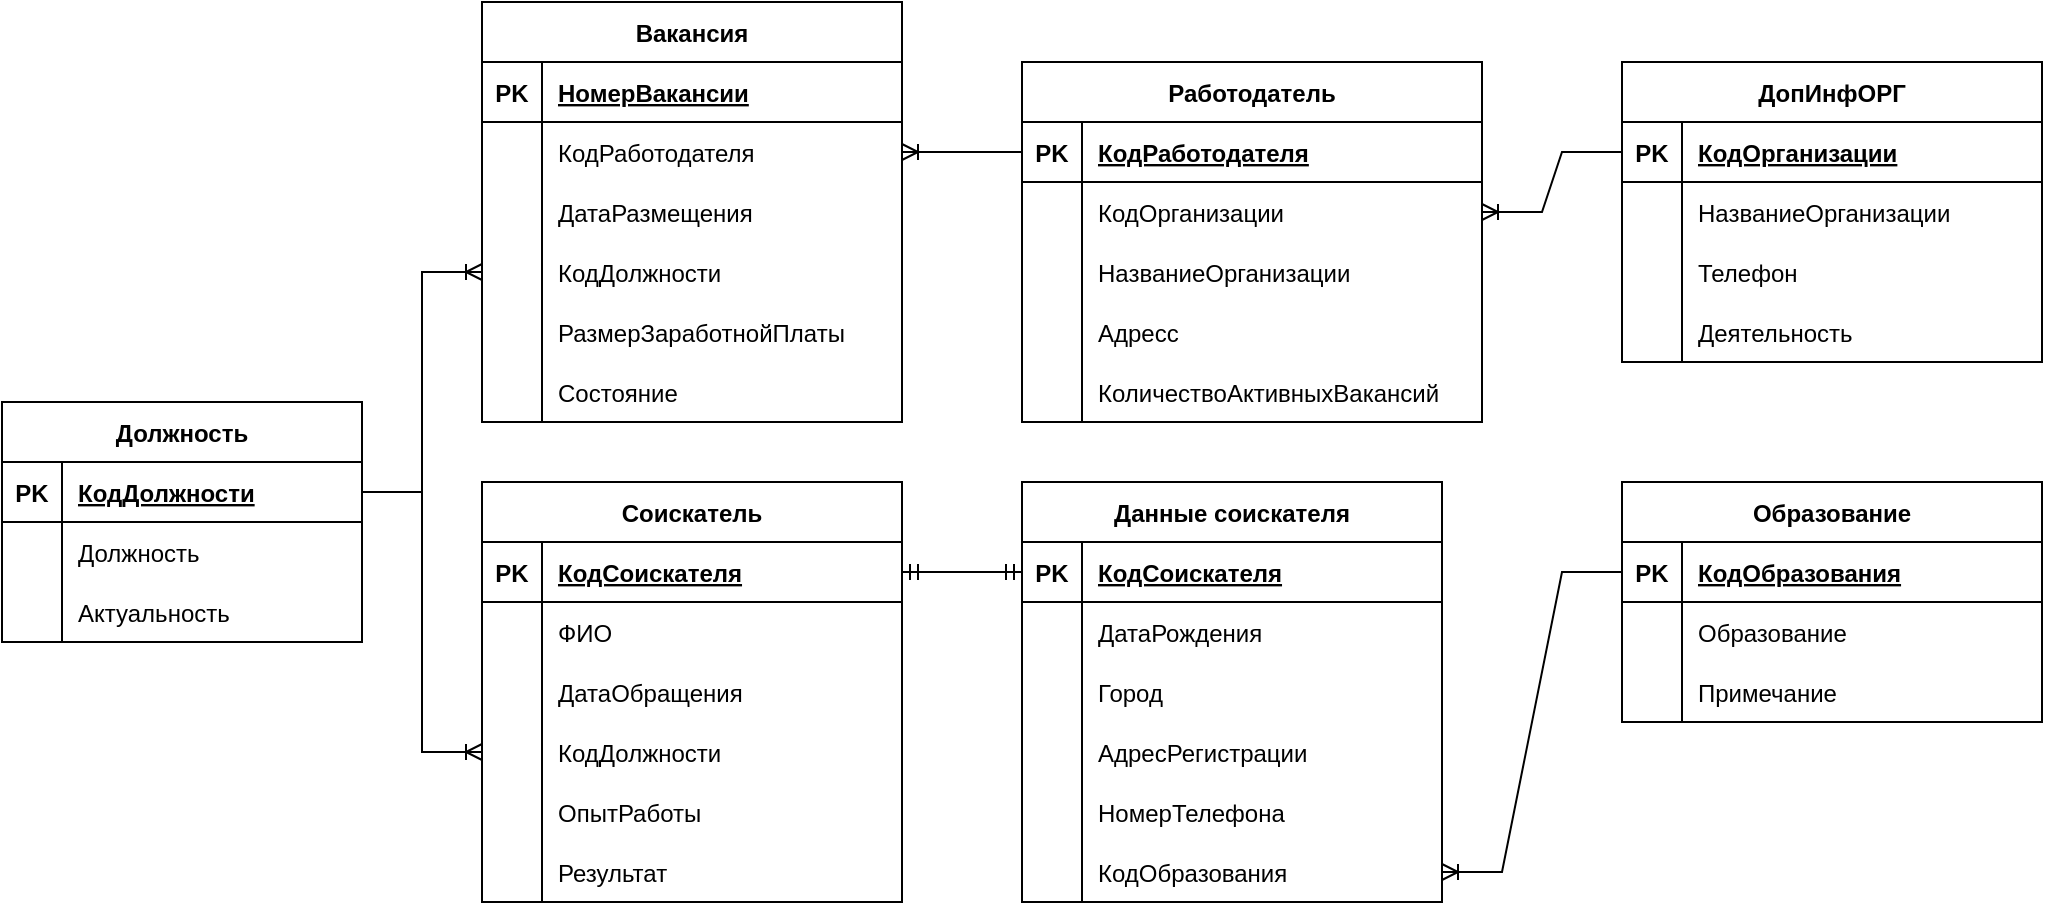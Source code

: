 <mxfile version="17.1.3" type="github">
  <diagram id="Gfu2w_Qhfp62gk0TQ1dA" name="Страница 1">
    <mxGraphModel dx="1202" dy="868" grid="1" gridSize="10" guides="1" tooltips="1" connect="1" arrows="1" fold="1" page="1" pageScale="1" pageWidth="827" pageHeight="1169" math="0" shadow="0">
      <root>
        <mxCell id="0" />
        <mxCell id="1" parent="0" />
        <mxCell id="l9yavZvbZ5vv7qYlpmAA-15" value="Должность" style="shape=table;startSize=30;container=1;collapsible=1;childLayout=tableLayout;fixedRows=1;rowLines=0;fontStyle=1;align=center;resizeLast=1;" vertex="1" parent="1">
          <mxGeometry x="40" y="250" width="180" height="120" as="geometry">
            <mxRectangle x="250" y="100" width="60" height="30" as="alternateBounds" />
          </mxGeometry>
        </mxCell>
        <mxCell id="l9yavZvbZ5vv7qYlpmAA-16" value="" style="shape=tableRow;horizontal=0;startSize=0;swimlaneHead=0;swimlaneBody=0;fillColor=none;collapsible=0;dropTarget=0;points=[[0,0.5],[1,0.5]];portConstraint=eastwest;top=0;left=0;right=0;bottom=1;" vertex="1" parent="l9yavZvbZ5vv7qYlpmAA-15">
          <mxGeometry y="30" width="180" height="30" as="geometry" />
        </mxCell>
        <mxCell id="l9yavZvbZ5vv7qYlpmAA-17" value="PK" style="shape=partialRectangle;connectable=0;fillColor=none;top=0;left=0;bottom=0;right=0;fontStyle=1;overflow=hidden;" vertex="1" parent="l9yavZvbZ5vv7qYlpmAA-16">
          <mxGeometry width="30" height="30" as="geometry">
            <mxRectangle width="30" height="30" as="alternateBounds" />
          </mxGeometry>
        </mxCell>
        <mxCell id="l9yavZvbZ5vv7qYlpmAA-18" value="КодДолжности" style="shape=partialRectangle;connectable=0;fillColor=none;top=0;left=0;bottom=0;right=0;align=left;spacingLeft=6;fontStyle=5;overflow=hidden;" vertex="1" parent="l9yavZvbZ5vv7qYlpmAA-16">
          <mxGeometry x="30" width="150" height="30" as="geometry">
            <mxRectangle width="150" height="30" as="alternateBounds" />
          </mxGeometry>
        </mxCell>
        <mxCell id="l9yavZvbZ5vv7qYlpmAA-19" value="" style="shape=tableRow;horizontal=0;startSize=0;swimlaneHead=0;swimlaneBody=0;fillColor=none;collapsible=0;dropTarget=0;points=[[0,0.5],[1,0.5]];portConstraint=eastwest;top=0;left=0;right=0;bottom=0;" vertex="1" parent="l9yavZvbZ5vv7qYlpmAA-15">
          <mxGeometry y="60" width="180" height="30" as="geometry" />
        </mxCell>
        <mxCell id="l9yavZvbZ5vv7qYlpmAA-20" value="" style="shape=partialRectangle;connectable=0;fillColor=none;top=0;left=0;bottom=0;right=0;editable=1;overflow=hidden;" vertex="1" parent="l9yavZvbZ5vv7qYlpmAA-19">
          <mxGeometry width="30" height="30" as="geometry">
            <mxRectangle width="30" height="30" as="alternateBounds" />
          </mxGeometry>
        </mxCell>
        <mxCell id="l9yavZvbZ5vv7qYlpmAA-21" value="Должность" style="shape=partialRectangle;connectable=0;fillColor=none;top=0;left=0;bottom=0;right=0;align=left;spacingLeft=6;overflow=hidden;" vertex="1" parent="l9yavZvbZ5vv7qYlpmAA-19">
          <mxGeometry x="30" width="150" height="30" as="geometry">
            <mxRectangle width="150" height="30" as="alternateBounds" />
          </mxGeometry>
        </mxCell>
        <mxCell id="l9yavZvbZ5vv7qYlpmAA-22" value="" style="shape=tableRow;horizontal=0;startSize=0;swimlaneHead=0;swimlaneBody=0;fillColor=none;collapsible=0;dropTarget=0;points=[[0,0.5],[1,0.5]];portConstraint=eastwest;top=0;left=0;right=0;bottom=0;" vertex="1" parent="l9yavZvbZ5vv7qYlpmAA-15">
          <mxGeometry y="90" width="180" height="30" as="geometry" />
        </mxCell>
        <mxCell id="l9yavZvbZ5vv7qYlpmAA-23" value="" style="shape=partialRectangle;connectable=0;fillColor=none;top=0;left=0;bottom=0;right=0;editable=1;overflow=hidden;" vertex="1" parent="l9yavZvbZ5vv7qYlpmAA-22">
          <mxGeometry width="30" height="30" as="geometry">
            <mxRectangle width="30" height="30" as="alternateBounds" />
          </mxGeometry>
        </mxCell>
        <mxCell id="l9yavZvbZ5vv7qYlpmAA-24" value="Актуальность" style="shape=partialRectangle;connectable=0;fillColor=none;top=0;left=0;bottom=0;right=0;align=left;spacingLeft=6;overflow=hidden;" vertex="1" parent="l9yavZvbZ5vv7qYlpmAA-22">
          <mxGeometry x="30" width="150" height="30" as="geometry">
            <mxRectangle width="150" height="30" as="alternateBounds" />
          </mxGeometry>
        </mxCell>
        <mxCell id="l9yavZvbZ5vv7qYlpmAA-28" value="Вакансия" style="shape=table;startSize=30;container=1;collapsible=1;childLayout=tableLayout;fixedRows=1;rowLines=0;fontStyle=1;align=center;resizeLast=1;" vertex="1" parent="1">
          <mxGeometry x="280" y="50" width="210" height="210" as="geometry">
            <mxRectangle x="250" y="100" width="60" height="30" as="alternateBounds" />
          </mxGeometry>
        </mxCell>
        <mxCell id="l9yavZvbZ5vv7qYlpmAA-29" value="" style="shape=tableRow;horizontal=0;startSize=0;swimlaneHead=0;swimlaneBody=0;fillColor=none;collapsible=0;dropTarget=0;points=[[0,0.5],[1,0.5]];portConstraint=eastwest;top=0;left=0;right=0;bottom=1;" vertex="1" parent="l9yavZvbZ5vv7qYlpmAA-28">
          <mxGeometry y="30" width="210" height="30" as="geometry" />
        </mxCell>
        <mxCell id="l9yavZvbZ5vv7qYlpmAA-30" value="PK" style="shape=partialRectangle;connectable=0;fillColor=none;top=0;left=0;bottom=0;right=0;fontStyle=1;overflow=hidden;" vertex="1" parent="l9yavZvbZ5vv7qYlpmAA-29">
          <mxGeometry width="30" height="30" as="geometry">
            <mxRectangle width="30" height="30" as="alternateBounds" />
          </mxGeometry>
        </mxCell>
        <mxCell id="l9yavZvbZ5vv7qYlpmAA-31" value="НомерВакансии" style="shape=partialRectangle;connectable=0;fillColor=none;top=0;left=0;bottom=0;right=0;align=left;spacingLeft=6;fontStyle=5;overflow=hidden;" vertex="1" parent="l9yavZvbZ5vv7qYlpmAA-29">
          <mxGeometry x="30" width="180" height="30" as="geometry">
            <mxRectangle width="180" height="30" as="alternateBounds" />
          </mxGeometry>
        </mxCell>
        <mxCell id="l9yavZvbZ5vv7qYlpmAA-32" value="" style="shape=tableRow;horizontal=0;startSize=0;swimlaneHead=0;swimlaneBody=0;fillColor=none;collapsible=0;dropTarget=0;points=[[0,0.5],[1,0.5]];portConstraint=eastwest;top=0;left=0;right=0;bottom=0;" vertex="1" parent="l9yavZvbZ5vv7qYlpmAA-28">
          <mxGeometry y="60" width="210" height="30" as="geometry" />
        </mxCell>
        <mxCell id="l9yavZvbZ5vv7qYlpmAA-33" value="" style="shape=partialRectangle;connectable=0;fillColor=none;top=0;left=0;bottom=0;right=0;editable=1;overflow=hidden;" vertex="1" parent="l9yavZvbZ5vv7qYlpmAA-32">
          <mxGeometry width="30" height="30" as="geometry">
            <mxRectangle width="30" height="30" as="alternateBounds" />
          </mxGeometry>
        </mxCell>
        <mxCell id="l9yavZvbZ5vv7qYlpmAA-34" value="КодРаботодателя" style="shape=partialRectangle;connectable=0;fillColor=none;top=0;left=0;bottom=0;right=0;align=left;spacingLeft=6;overflow=hidden;" vertex="1" parent="l9yavZvbZ5vv7qYlpmAA-32">
          <mxGeometry x="30" width="180" height="30" as="geometry">
            <mxRectangle width="180" height="30" as="alternateBounds" />
          </mxGeometry>
        </mxCell>
        <mxCell id="l9yavZvbZ5vv7qYlpmAA-35" value="" style="shape=tableRow;horizontal=0;startSize=0;swimlaneHead=0;swimlaneBody=0;fillColor=none;collapsible=0;dropTarget=0;points=[[0,0.5],[1,0.5]];portConstraint=eastwest;top=0;left=0;right=0;bottom=0;" vertex="1" parent="l9yavZvbZ5vv7qYlpmAA-28">
          <mxGeometry y="90" width="210" height="30" as="geometry" />
        </mxCell>
        <mxCell id="l9yavZvbZ5vv7qYlpmAA-36" value="" style="shape=partialRectangle;connectable=0;fillColor=none;top=0;left=0;bottom=0;right=0;editable=1;overflow=hidden;" vertex="1" parent="l9yavZvbZ5vv7qYlpmAA-35">
          <mxGeometry width="30" height="30" as="geometry">
            <mxRectangle width="30" height="30" as="alternateBounds" />
          </mxGeometry>
        </mxCell>
        <mxCell id="l9yavZvbZ5vv7qYlpmAA-37" value="ДатаРазмещения" style="shape=partialRectangle;connectable=0;fillColor=none;top=0;left=0;bottom=0;right=0;align=left;spacingLeft=6;overflow=hidden;" vertex="1" parent="l9yavZvbZ5vv7qYlpmAA-35">
          <mxGeometry x="30" width="180" height="30" as="geometry">
            <mxRectangle width="180" height="30" as="alternateBounds" />
          </mxGeometry>
        </mxCell>
        <mxCell id="l9yavZvbZ5vv7qYlpmAA-38" value="" style="shape=tableRow;horizontal=0;startSize=0;swimlaneHead=0;swimlaneBody=0;fillColor=none;collapsible=0;dropTarget=0;points=[[0,0.5],[1,0.5]];portConstraint=eastwest;top=0;left=0;right=0;bottom=0;" vertex="1" parent="l9yavZvbZ5vv7qYlpmAA-28">
          <mxGeometry y="120" width="210" height="30" as="geometry" />
        </mxCell>
        <mxCell id="l9yavZvbZ5vv7qYlpmAA-39" value="" style="shape=partialRectangle;connectable=0;fillColor=none;top=0;left=0;bottom=0;right=0;editable=1;overflow=hidden;" vertex="1" parent="l9yavZvbZ5vv7qYlpmAA-38">
          <mxGeometry width="30" height="30" as="geometry">
            <mxRectangle width="30" height="30" as="alternateBounds" />
          </mxGeometry>
        </mxCell>
        <mxCell id="l9yavZvbZ5vv7qYlpmAA-40" value="КодДолжности" style="shape=partialRectangle;connectable=0;fillColor=none;top=0;left=0;bottom=0;right=0;align=left;spacingLeft=6;overflow=hidden;" vertex="1" parent="l9yavZvbZ5vv7qYlpmAA-38">
          <mxGeometry x="30" width="180" height="30" as="geometry">
            <mxRectangle width="180" height="30" as="alternateBounds" />
          </mxGeometry>
        </mxCell>
        <mxCell id="l9yavZvbZ5vv7qYlpmAA-41" value="" style="shape=tableRow;horizontal=0;startSize=0;swimlaneHead=0;swimlaneBody=0;fillColor=none;collapsible=0;dropTarget=0;points=[[0,0.5],[1,0.5]];portConstraint=eastwest;top=0;left=0;right=0;bottom=0;" vertex="1" parent="l9yavZvbZ5vv7qYlpmAA-28">
          <mxGeometry y="150" width="210" height="30" as="geometry" />
        </mxCell>
        <mxCell id="l9yavZvbZ5vv7qYlpmAA-42" value="" style="shape=partialRectangle;connectable=0;fillColor=none;top=0;left=0;bottom=0;right=0;editable=1;overflow=hidden;" vertex="1" parent="l9yavZvbZ5vv7qYlpmAA-41">
          <mxGeometry width="30" height="30" as="geometry">
            <mxRectangle width="30" height="30" as="alternateBounds" />
          </mxGeometry>
        </mxCell>
        <mxCell id="l9yavZvbZ5vv7qYlpmAA-43" value="РазмерЗаработнойПлаты" style="shape=partialRectangle;connectable=0;fillColor=none;top=0;left=0;bottom=0;right=0;align=left;spacingLeft=6;overflow=hidden;" vertex="1" parent="l9yavZvbZ5vv7qYlpmAA-41">
          <mxGeometry x="30" width="180" height="30" as="geometry">
            <mxRectangle width="180" height="30" as="alternateBounds" />
          </mxGeometry>
        </mxCell>
        <mxCell id="l9yavZvbZ5vv7qYlpmAA-47" value="" style="shape=tableRow;horizontal=0;startSize=0;swimlaneHead=0;swimlaneBody=0;fillColor=none;collapsible=0;dropTarget=0;points=[[0,0.5],[1,0.5]];portConstraint=eastwest;top=0;left=0;right=0;bottom=0;" vertex="1" parent="l9yavZvbZ5vv7qYlpmAA-28">
          <mxGeometry y="180" width="210" height="30" as="geometry" />
        </mxCell>
        <mxCell id="l9yavZvbZ5vv7qYlpmAA-48" value="" style="shape=partialRectangle;connectable=0;fillColor=none;top=0;left=0;bottom=0;right=0;editable=1;overflow=hidden;" vertex="1" parent="l9yavZvbZ5vv7qYlpmAA-47">
          <mxGeometry width="30" height="30" as="geometry">
            <mxRectangle width="30" height="30" as="alternateBounds" />
          </mxGeometry>
        </mxCell>
        <mxCell id="l9yavZvbZ5vv7qYlpmAA-49" value="Состояние" style="shape=partialRectangle;connectable=0;fillColor=none;top=0;left=0;bottom=0;right=0;align=left;spacingLeft=6;overflow=hidden;" vertex="1" parent="l9yavZvbZ5vv7qYlpmAA-47">
          <mxGeometry x="30" width="180" height="30" as="geometry">
            <mxRectangle width="180" height="30" as="alternateBounds" />
          </mxGeometry>
        </mxCell>
        <mxCell id="l9yavZvbZ5vv7qYlpmAA-50" value="" style="edgeStyle=entityRelationEdgeStyle;fontSize=12;html=1;endArrow=ERoneToMany;rounded=0;exitX=1;exitY=0.5;exitDx=0;exitDy=0;entryX=0;entryY=0.5;entryDx=0;entryDy=0;" edge="1" parent="1" source="l9yavZvbZ5vv7qYlpmAA-16" target="l9yavZvbZ5vv7qYlpmAA-38">
          <mxGeometry width="100" height="100" relative="1" as="geometry">
            <mxPoint x="360" y="330" as="sourcePoint" />
            <mxPoint x="460" y="230" as="targetPoint" />
          </mxGeometry>
        </mxCell>
        <mxCell id="l9yavZvbZ5vv7qYlpmAA-51" value="Соискатель" style="shape=table;startSize=30;container=1;collapsible=1;childLayout=tableLayout;fixedRows=1;rowLines=0;fontStyle=1;align=center;resizeLast=1;" vertex="1" parent="1">
          <mxGeometry x="280" y="290" width="210" height="210" as="geometry">
            <mxRectangle x="250" y="100" width="60" height="30" as="alternateBounds" />
          </mxGeometry>
        </mxCell>
        <mxCell id="l9yavZvbZ5vv7qYlpmAA-52" value="" style="shape=tableRow;horizontal=0;startSize=0;swimlaneHead=0;swimlaneBody=0;fillColor=none;collapsible=0;dropTarget=0;points=[[0,0.5],[1,0.5]];portConstraint=eastwest;top=0;left=0;right=0;bottom=1;" vertex="1" parent="l9yavZvbZ5vv7qYlpmAA-51">
          <mxGeometry y="30" width="210" height="30" as="geometry" />
        </mxCell>
        <mxCell id="l9yavZvbZ5vv7qYlpmAA-53" value="PK" style="shape=partialRectangle;connectable=0;fillColor=none;top=0;left=0;bottom=0;right=0;fontStyle=1;overflow=hidden;" vertex="1" parent="l9yavZvbZ5vv7qYlpmAA-52">
          <mxGeometry width="30" height="30" as="geometry">
            <mxRectangle width="30" height="30" as="alternateBounds" />
          </mxGeometry>
        </mxCell>
        <mxCell id="l9yavZvbZ5vv7qYlpmAA-54" value="КодСоискателя" style="shape=partialRectangle;connectable=0;fillColor=none;top=0;left=0;bottom=0;right=0;align=left;spacingLeft=6;fontStyle=5;overflow=hidden;" vertex="1" parent="l9yavZvbZ5vv7qYlpmAA-52">
          <mxGeometry x="30" width="180" height="30" as="geometry">
            <mxRectangle width="180" height="30" as="alternateBounds" />
          </mxGeometry>
        </mxCell>
        <mxCell id="l9yavZvbZ5vv7qYlpmAA-55" value="" style="shape=tableRow;horizontal=0;startSize=0;swimlaneHead=0;swimlaneBody=0;fillColor=none;collapsible=0;dropTarget=0;points=[[0,0.5],[1,0.5]];portConstraint=eastwest;top=0;left=0;right=0;bottom=0;" vertex="1" parent="l9yavZvbZ5vv7qYlpmAA-51">
          <mxGeometry y="60" width="210" height="30" as="geometry" />
        </mxCell>
        <mxCell id="l9yavZvbZ5vv7qYlpmAA-56" value="" style="shape=partialRectangle;connectable=0;fillColor=none;top=0;left=0;bottom=0;right=0;editable=1;overflow=hidden;" vertex="1" parent="l9yavZvbZ5vv7qYlpmAA-55">
          <mxGeometry width="30" height="30" as="geometry">
            <mxRectangle width="30" height="30" as="alternateBounds" />
          </mxGeometry>
        </mxCell>
        <mxCell id="l9yavZvbZ5vv7qYlpmAA-57" value="ФИО" style="shape=partialRectangle;connectable=0;fillColor=none;top=0;left=0;bottom=0;right=0;align=left;spacingLeft=6;overflow=hidden;" vertex="1" parent="l9yavZvbZ5vv7qYlpmAA-55">
          <mxGeometry x="30" width="180" height="30" as="geometry">
            <mxRectangle width="180" height="30" as="alternateBounds" />
          </mxGeometry>
        </mxCell>
        <mxCell id="l9yavZvbZ5vv7qYlpmAA-58" value="" style="shape=tableRow;horizontal=0;startSize=0;swimlaneHead=0;swimlaneBody=0;fillColor=none;collapsible=0;dropTarget=0;points=[[0,0.5],[1,0.5]];portConstraint=eastwest;top=0;left=0;right=0;bottom=0;" vertex="1" parent="l9yavZvbZ5vv7qYlpmAA-51">
          <mxGeometry y="90" width="210" height="30" as="geometry" />
        </mxCell>
        <mxCell id="l9yavZvbZ5vv7qYlpmAA-59" value="" style="shape=partialRectangle;connectable=0;fillColor=none;top=0;left=0;bottom=0;right=0;editable=1;overflow=hidden;" vertex="1" parent="l9yavZvbZ5vv7qYlpmAA-58">
          <mxGeometry width="30" height="30" as="geometry">
            <mxRectangle width="30" height="30" as="alternateBounds" />
          </mxGeometry>
        </mxCell>
        <mxCell id="l9yavZvbZ5vv7qYlpmAA-60" value="ДатаОбращения" style="shape=partialRectangle;connectable=0;fillColor=none;top=0;left=0;bottom=0;right=0;align=left;spacingLeft=6;overflow=hidden;" vertex="1" parent="l9yavZvbZ5vv7qYlpmAA-58">
          <mxGeometry x="30" width="180" height="30" as="geometry">
            <mxRectangle width="180" height="30" as="alternateBounds" />
          </mxGeometry>
        </mxCell>
        <mxCell id="l9yavZvbZ5vv7qYlpmAA-61" value="" style="shape=tableRow;horizontal=0;startSize=0;swimlaneHead=0;swimlaneBody=0;fillColor=none;collapsible=0;dropTarget=0;points=[[0,0.5],[1,0.5]];portConstraint=eastwest;top=0;left=0;right=0;bottom=0;" vertex="1" parent="l9yavZvbZ5vv7qYlpmAA-51">
          <mxGeometry y="120" width="210" height="30" as="geometry" />
        </mxCell>
        <mxCell id="l9yavZvbZ5vv7qYlpmAA-62" value="" style="shape=partialRectangle;connectable=0;fillColor=none;top=0;left=0;bottom=0;right=0;editable=1;overflow=hidden;" vertex="1" parent="l9yavZvbZ5vv7qYlpmAA-61">
          <mxGeometry width="30" height="30" as="geometry">
            <mxRectangle width="30" height="30" as="alternateBounds" />
          </mxGeometry>
        </mxCell>
        <mxCell id="l9yavZvbZ5vv7qYlpmAA-63" value="КодДолжности" style="shape=partialRectangle;connectable=0;fillColor=none;top=0;left=0;bottom=0;right=0;align=left;spacingLeft=6;overflow=hidden;" vertex="1" parent="l9yavZvbZ5vv7qYlpmAA-61">
          <mxGeometry x="30" width="180" height="30" as="geometry">
            <mxRectangle width="180" height="30" as="alternateBounds" />
          </mxGeometry>
        </mxCell>
        <mxCell id="l9yavZvbZ5vv7qYlpmAA-64" value="" style="shape=tableRow;horizontal=0;startSize=0;swimlaneHead=0;swimlaneBody=0;fillColor=none;collapsible=0;dropTarget=0;points=[[0,0.5],[1,0.5]];portConstraint=eastwest;top=0;left=0;right=0;bottom=0;" vertex="1" parent="l9yavZvbZ5vv7qYlpmAA-51">
          <mxGeometry y="150" width="210" height="30" as="geometry" />
        </mxCell>
        <mxCell id="l9yavZvbZ5vv7qYlpmAA-65" value="" style="shape=partialRectangle;connectable=0;fillColor=none;top=0;left=0;bottom=0;right=0;editable=1;overflow=hidden;" vertex="1" parent="l9yavZvbZ5vv7qYlpmAA-64">
          <mxGeometry width="30" height="30" as="geometry">
            <mxRectangle width="30" height="30" as="alternateBounds" />
          </mxGeometry>
        </mxCell>
        <mxCell id="l9yavZvbZ5vv7qYlpmAA-66" value="ОпытРаботы" style="shape=partialRectangle;connectable=0;fillColor=none;top=0;left=0;bottom=0;right=0;align=left;spacingLeft=6;overflow=hidden;" vertex="1" parent="l9yavZvbZ5vv7qYlpmAA-64">
          <mxGeometry x="30" width="180" height="30" as="geometry">
            <mxRectangle width="180" height="30" as="alternateBounds" />
          </mxGeometry>
        </mxCell>
        <mxCell id="l9yavZvbZ5vv7qYlpmAA-67" value="" style="shape=tableRow;horizontal=0;startSize=0;swimlaneHead=0;swimlaneBody=0;fillColor=none;collapsible=0;dropTarget=0;points=[[0,0.5],[1,0.5]];portConstraint=eastwest;top=0;left=0;right=0;bottom=0;" vertex="1" parent="l9yavZvbZ5vv7qYlpmAA-51">
          <mxGeometry y="180" width="210" height="30" as="geometry" />
        </mxCell>
        <mxCell id="l9yavZvbZ5vv7qYlpmAA-68" value="" style="shape=partialRectangle;connectable=0;fillColor=none;top=0;left=0;bottom=0;right=0;editable=1;overflow=hidden;" vertex="1" parent="l9yavZvbZ5vv7qYlpmAA-67">
          <mxGeometry width="30" height="30" as="geometry">
            <mxRectangle width="30" height="30" as="alternateBounds" />
          </mxGeometry>
        </mxCell>
        <mxCell id="l9yavZvbZ5vv7qYlpmAA-69" value="Результат" style="shape=partialRectangle;connectable=0;fillColor=none;top=0;left=0;bottom=0;right=0;align=left;spacingLeft=6;overflow=hidden;" vertex="1" parent="l9yavZvbZ5vv7qYlpmAA-67">
          <mxGeometry x="30" width="180" height="30" as="geometry">
            <mxRectangle width="180" height="30" as="alternateBounds" />
          </mxGeometry>
        </mxCell>
        <mxCell id="l9yavZvbZ5vv7qYlpmAA-70" value="" style="edgeStyle=entityRelationEdgeStyle;fontSize=12;html=1;endArrow=ERoneToMany;rounded=0;entryX=0;entryY=0.5;entryDx=0;entryDy=0;exitX=1;exitY=0.5;exitDx=0;exitDy=0;" edge="1" parent="1" source="l9yavZvbZ5vv7qYlpmAA-16" target="l9yavZvbZ5vv7qYlpmAA-61">
          <mxGeometry width="100" height="100" relative="1" as="geometry">
            <mxPoint x="250" y="250" as="sourcePoint" />
            <mxPoint x="460" y="230" as="targetPoint" />
          </mxGeometry>
        </mxCell>
        <mxCell id="l9yavZvbZ5vv7qYlpmAA-71" value="Работодатель" style="shape=table;startSize=30;container=1;collapsible=1;childLayout=tableLayout;fixedRows=1;rowLines=0;fontStyle=1;align=center;resizeLast=1;" vertex="1" parent="1">
          <mxGeometry x="550" y="80" width="230" height="180" as="geometry">
            <mxRectangle x="250" y="100" width="60" height="30" as="alternateBounds" />
          </mxGeometry>
        </mxCell>
        <mxCell id="l9yavZvbZ5vv7qYlpmAA-72" value="" style="shape=tableRow;horizontal=0;startSize=0;swimlaneHead=0;swimlaneBody=0;fillColor=none;collapsible=0;dropTarget=0;points=[[0,0.5],[1,0.5]];portConstraint=eastwest;top=0;left=0;right=0;bottom=1;" vertex="1" parent="l9yavZvbZ5vv7qYlpmAA-71">
          <mxGeometry y="30" width="230" height="30" as="geometry" />
        </mxCell>
        <mxCell id="l9yavZvbZ5vv7qYlpmAA-73" value="PK" style="shape=partialRectangle;connectable=0;fillColor=none;top=0;left=0;bottom=0;right=0;fontStyle=1;overflow=hidden;" vertex="1" parent="l9yavZvbZ5vv7qYlpmAA-72">
          <mxGeometry width="30" height="30" as="geometry">
            <mxRectangle width="30" height="30" as="alternateBounds" />
          </mxGeometry>
        </mxCell>
        <mxCell id="l9yavZvbZ5vv7qYlpmAA-74" value="КодРаботодателя" style="shape=partialRectangle;connectable=0;fillColor=none;top=0;left=0;bottom=0;right=0;align=left;spacingLeft=6;fontStyle=5;overflow=hidden;" vertex="1" parent="l9yavZvbZ5vv7qYlpmAA-72">
          <mxGeometry x="30" width="200" height="30" as="geometry">
            <mxRectangle width="200" height="30" as="alternateBounds" />
          </mxGeometry>
        </mxCell>
        <mxCell id="l9yavZvbZ5vv7qYlpmAA-81" value="" style="shape=tableRow;horizontal=0;startSize=0;swimlaneHead=0;swimlaneBody=0;fillColor=none;collapsible=0;dropTarget=0;points=[[0,0.5],[1,0.5]];portConstraint=eastwest;top=0;left=0;right=0;bottom=0;" vertex="1" parent="l9yavZvbZ5vv7qYlpmAA-71">
          <mxGeometry y="60" width="230" height="30" as="geometry" />
        </mxCell>
        <mxCell id="l9yavZvbZ5vv7qYlpmAA-82" value="" style="shape=partialRectangle;connectable=0;fillColor=none;top=0;left=0;bottom=0;right=0;editable=1;overflow=hidden;" vertex="1" parent="l9yavZvbZ5vv7qYlpmAA-81">
          <mxGeometry width="30" height="30" as="geometry">
            <mxRectangle width="30" height="30" as="alternateBounds" />
          </mxGeometry>
        </mxCell>
        <mxCell id="l9yavZvbZ5vv7qYlpmAA-83" value="КодОрганизации" style="shape=partialRectangle;connectable=0;fillColor=none;top=0;left=0;bottom=0;right=0;align=left;spacingLeft=6;overflow=hidden;" vertex="1" parent="l9yavZvbZ5vv7qYlpmAA-81">
          <mxGeometry x="30" width="200" height="30" as="geometry">
            <mxRectangle width="200" height="30" as="alternateBounds" />
          </mxGeometry>
        </mxCell>
        <mxCell id="l9yavZvbZ5vv7qYlpmAA-75" value="" style="shape=tableRow;horizontal=0;startSize=0;swimlaneHead=0;swimlaneBody=0;fillColor=none;collapsible=0;dropTarget=0;points=[[0,0.5],[1,0.5]];portConstraint=eastwest;top=0;left=0;right=0;bottom=0;" vertex="1" parent="l9yavZvbZ5vv7qYlpmAA-71">
          <mxGeometry y="90" width="230" height="30" as="geometry" />
        </mxCell>
        <mxCell id="l9yavZvbZ5vv7qYlpmAA-76" value="" style="shape=partialRectangle;connectable=0;fillColor=none;top=0;left=0;bottom=0;right=0;editable=1;overflow=hidden;" vertex="1" parent="l9yavZvbZ5vv7qYlpmAA-75">
          <mxGeometry width="30" height="30" as="geometry">
            <mxRectangle width="30" height="30" as="alternateBounds" />
          </mxGeometry>
        </mxCell>
        <mxCell id="l9yavZvbZ5vv7qYlpmAA-77" value="НазваниеОрганизации" style="shape=partialRectangle;connectable=0;fillColor=none;top=0;left=0;bottom=0;right=0;align=left;spacingLeft=6;overflow=hidden;" vertex="1" parent="l9yavZvbZ5vv7qYlpmAA-75">
          <mxGeometry x="30" width="200" height="30" as="geometry">
            <mxRectangle width="200" height="30" as="alternateBounds" />
          </mxGeometry>
        </mxCell>
        <mxCell id="l9yavZvbZ5vv7qYlpmAA-78" value="" style="shape=tableRow;horizontal=0;startSize=0;swimlaneHead=0;swimlaneBody=0;fillColor=none;collapsible=0;dropTarget=0;points=[[0,0.5],[1,0.5]];portConstraint=eastwest;top=0;left=0;right=0;bottom=0;" vertex="1" parent="l9yavZvbZ5vv7qYlpmAA-71">
          <mxGeometry y="120" width="230" height="30" as="geometry" />
        </mxCell>
        <mxCell id="l9yavZvbZ5vv7qYlpmAA-79" value="" style="shape=partialRectangle;connectable=0;fillColor=none;top=0;left=0;bottom=0;right=0;editable=1;overflow=hidden;" vertex="1" parent="l9yavZvbZ5vv7qYlpmAA-78">
          <mxGeometry width="30" height="30" as="geometry">
            <mxRectangle width="30" height="30" as="alternateBounds" />
          </mxGeometry>
        </mxCell>
        <mxCell id="l9yavZvbZ5vv7qYlpmAA-80" value="Адресс" style="shape=partialRectangle;connectable=0;fillColor=none;top=0;left=0;bottom=0;right=0;align=left;spacingLeft=6;overflow=hidden;" vertex="1" parent="l9yavZvbZ5vv7qYlpmAA-78">
          <mxGeometry x="30" width="200" height="30" as="geometry">
            <mxRectangle width="200" height="30" as="alternateBounds" />
          </mxGeometry>
        </mxCell>
        <mxCell id="l9yavZvbZ5vv7qYlpmAA-84" value="" style="shape=tableRow;horizontal=0;startSize=0;swimlaneHead=0;swimlaneBody=0;fillColor=none;collapsible=0;dropTarget=0;points=[[0,0.5],[1,0.5]];portConstraint=eastwest;top=0;left=0;right=0;bottom=0;" vertex="1" parent="l9yavZvbZ5vv7qYlpmAA-71">
          <mxGeometry y="150" width="230" height="30" as="geometry" />
        </mxCell>
        <mxCell id="l9yavZvbZ5vv7qYlpmAA-85" value="" style="shape=partialRectangle;connectable=0;fillColor=none;top=0;left=0;bottom=0;right=0;editable=1;overflow=hidden;" vertex="1" parent="l9yavZvbZ5vv7qYlpmAA-84">
          <mxGeometry width="30" height="30" as="geometry">
            <mxRectangle width="30" height="30" as="alternateBounds" />
          </mxGeometry>
        </mxCell>
        <mxCell id="l9yavZvbZ5vv7qYlpmAA-86" value="КоличествоАктивныхВакансий" style="shape=partialRectangle;connectable=0;fillColor=none;top=0;left=0;bottom=0;right=0;align=left;spacingLeft=6;overflow=hidden;" vertex="1" parent="l9yavZvbZ5vv7qYlpmAA-84">
          <mxGeometry x="30" width="200" height="30" as="geometry">
            <mxRectangle width="200" height="30" as="alternateBounds" />
          </mxGeometry>
        </mxCell>
        <mxCell id="l9yavZvbZ5vv7qYlpmAA-90" value="" style="edgeStyle=entityRelationEdgeStyle;fontSize=12;html=1;endArrow=ERoneToMany;rounded=0;entryX=1;entryY=0.5;entryDx=0;entryDy=0;exitX=0;exitY=0.5;exitDx=0;exitDy=0;" edge="1" parent="1" source="l9yavZvbZ5vv7qYlpmAA-72" target="l9yavZvbZ5vv7qYlpmAA-32">
          <mxGeometry width="100" height="100" relative="1" as="geometry">
            <mxPoint x="360" y="330" as="sourcePoint" />
            <mxPoint x="460" y="230" as="targetPoint" />
          </mxGeometry>
        </mxCell>
        <mxCell id="l9yavZvbZ5vv7qYlpmAA-91" value="Данные соискателя" style="shape=table;startSize=30;container=1;collapsible=1;childLayout=tableLayout;fixedRows=1;rowLines=0;fontStyle=1;align=center;resizeLast=1;" vertex="1" parent="1">
          <mxGeometry x="550" y="290" width="210" height="210" as="geometry">
            <mxRectangle x="250" y="100" width="60" height="30" as="alternateBounds" />
          </mxGeometry>
        </mxCell>
        <mxCell id="l9yavZvbZ5vv7qYlpmAA-92" value="" style="shape=tableRow;horizontal=0;startSize=0;swimlaneHead=0;swimlaneBody=0;fillColor=none;collapsible=0;dropTarget=0;points=[[0,0.5],[1,0.5]];portConstraint=eastwest;top=0;left=0;right=0;bottom=1;" vertex="1" parent="l9yavZvbZ5vv7qYlpmAA-91">
          <mxGeometry y="30" width="210" height="30" as="geometry" />
        </mxCell>
        <mxCell id="l9yavZvbZ5vv7qYlpmAA-93" value="PK" style="shape=partialRectangle;connectable=0;fillColor=none;top=0;left=0;bottom=0;right=0;fontStyle=1;overflow=hidden;" vertex="1" parent="l9yavZvbZ5vv7qYlpmAA-92">
          <mxGeometry width="30" height="30" as="geometry">
            <mxRectangle width="30" height="30" as="alternateBounds" />
          </mxGeometry>
        </mxCell>
        <mxCell id="l9yavZvbZ5vv7qYlpmAA-94" value="КодСоискателя" style="shape=partialRectangle;connectable=0;fillColor=none;top=0;left=0;bottom=0;right=0;align=left;spacingLeft=6;fontStyle=5;overflow=hidden;" vertex="1" parent="l9yavZvbZ5vv7qYlpmAA-92">
          <mxGeometry x="30" width="180" height="30" as="geometry">
            <mxRectangle width="180" height="30" as="alternateBounds" />
          </mxGeometry>
        </mxCell>
        <mxCell id="l9yavZvbZ5vv7qYlpmAA-95" value="" style="shape=tableRow;horizontal=0;startSize=0;swimlaneHead=0;swimlaneBody=0;fillColor=none;collapsible=0;dropTarget=0;points=[[0,0.5],[1,0.5]];portConstraint=eastwest;top=0;left=0;right=0;bottom=0;" vertex="1" parent="l9yavZvbZ5vv7qYlpmAA-91">
          <mxGeometry y="60" width="210" height="30" as="geometry" />
        </mxCell>
        <mxCell id="l9yavZvbZ5vv7qYlpmAA-96" value="" style="shape=partialRectangle;connectable=0;fillColor=none;top=0;left=0;bottom=0;right=0;editable=1;overflow=hidden;" vertex="1" parent="l9yavZvbZ5vv7qYlpmAA-95">
          <mxGeometry width="30" height="30" as="geometry">
            <mxRectangle width="30" height="30" as="alternateBounds" />
          </mxGeometry>
        </mxCell>
        <mxCell id="l9yavZvbZ5vv7qYlpmAA-97" value="ДатаРождения" style="shape=partialRectangle;connectable=0;fillColor=none;top=0;left=0;bottom=0;right=0;align=left;spacingLeft=6;overflow=hidden;" vertex="1" parent="l9yavZvbZ5vv7qYlpmAA-95">
          <mxGeometry x="30" width="180" height="30" as="geometry">
            <mxRectangle width="180" height="30" as="alternateBounds" />
          </mxGeometry>
        </mxCell>
        <mxCell id="l9yavZvbZ5vv7qYlpmAA-98" value="" style="shape=tableRow;horizontal=0;startSize=0;swimlaneHead=0;swimlaneBody=0;fillColor=none;collapsible=0;dropTarget=0;points=[[0,0.5],[1,0.5]];portConstraint=eastwest;top=0;left=0;right=0;bottom=0;" vertex="1" parent="l9yavZvbZ5vv7qYlpmAA-91">
          <mxGeometry y="90" width="210" height="30" as="geometry" />
        </mxCell>
        <mxCell id="l9yavZvbZ5vv7qYlpmAA-99" value="" style="shape=partialRectangle;connectable=0;fillColor=none;top=0;left=0;bottom=0;right=0;editable=1;overflow=hidden;" vertex="1" parent="l9yavZvbZ5vv7qYlpmAA-98">
          <mxGeometry width="30" height="30" as="geometry">
            <mxRectangle width="30" height="30" as="alternateBounds" />
          </mxGeometry>
        </mxCell>
        <mxCell id="l9yavZvbZ5vv7qYlpmAA-100" value="Город" style="shape=partialRectangle;connectable=0;fillColor=none;top=0;left=0;bottom=0;right=0;align=left;spacingLeft=6;overflow=hidden;" vertex="1" parent="l9yavZvbZ5vv7qYlpmAA-98">
          <mxGeometry x="30" width="180" height="30" as="geometry">
            <mxRectangle width="180" height="30" as="alternateBounds" />
          </mxGeometry>
        </mxCell>
        <mxCell id="l9yavZvbZ5vv7qYlpmAA-101" value="" style="shape=tableRow;horizontal=0;startSize=0;swimlaneHead=0;swimlaneBody=0;fillColor=none;collapsible=0;dropTarget=0;points=[[0,0.5],[1,0.5]];portConstraint=eastwest;top=0;left=0;right=0;bottom=0;" vertex="1" parent="l9yavZvbZ5vv7qYlpmAA-91">
          <mxGeometry y="120" width="210" height="30" as="geometry" />
        </mxCell>
        <mxCell id="l9yavZvbZ5vv7qYlpmAA-102" value="" style="shape=partialRectangle;connectable=0;fillColor=none;top=0;left=0;bottom=0;right=0;editable=1;overflow=hidden;" vertex="1" parent="l9yavZvbZ5vv7qYlpmAA-101">
          <mxGeometry width="30" height="30" as="geometry">
            <mxRectangle width="30" height="30" as="alternateBounds" />
          </mxGeometry>
        </mxCell>
        <mxCell id="l9yavZvbZ5vv7qYlpmAA-103" value="АдресРегистрации" style="shape=partialRectangle;connectable=0;fillColor=none;top=0;left=0;bottom=0;right=0;align=left;spacingLeft=6;overflow=hidden;" vertex="1" parent="l9yavZvbZ5vv7qYlpmAA-101">
          <mxGeometry x="30" width="180" height="30" as="geometry">
            <mxRectangle width="180" height="30" as="alternateBounds" />
          </mxGeometry>
        </mxCell>
        <mxCell id="l9yavZvbZ5vv7qYlpmAA-104" value="" style="shape=tableRow;horizontal=0;startSize=0;swimlaneHead=0;swimlaneBody=0;fillColor=none;collapsible=0;dropTarget=0;points=[[0,0.5],[1,0.5]];portConstraint=eastwest;top=0;left=0;right=0;bottom=0;" vertex="1" parent="l9yavZvbZ5vv7qYlpmAA-91">
          <mxGeometry y="150" width="210" height="30" as="geometry" />
        </mxCell>
        <mxCell id="l9yavZvbZ5vv7qYlpmAA-105" value="" style="shape=partialRectangle;connectable=0;fillColor=none;top=0;left=0;bottom=0;right=0;editable=1;overflow=hidden;" vertex="1" parent="l9yavZvbZ5vv7qYlpmAA-104">
          <mxGeometry width="30" height="30" as="geometry">
            <mxRectangle width="30" height="30" as="alternateBounds" />
          </mxGeometry>
        </mxCell>
        <mxCell id="l9yavZvbZ5vv7qYlpmAA-106" value="НомерТелефона" style="shape=partialRectangle;connectable=0;fillColor=none;top=0;left=0;bottom=0;right=0;align=left;spacingLeft=6;overflow=hidden;" vertex="1" parent="l9yavZvbZ5vv7qYlpmAA-104">
          <mxGeometry x="30" width="180" height="30" as="geometry">
            <mxRectangle width="180" height="30" as="alternateBounds" />
          </mxGeometry>
        </mxCell>
        <mxCell id="l9yavZvbZ5vv7qYlpmAA-107" value="" style="shape=tableRow;horizontal=0;startSize=0;swimlaneHead=0;swimlaneBody=0;fillColor=none;collapsible=0;dropTarget=0;points=[[0,0.5],[1,0.5]];portConstraint=eastwest;top=0;left=0;right=0;bottom=0;" vertex="1" parent="l9yavZvbZ5vv7qYlpmAA-91">
          <mxGeometry y="180" width="210" height="30" as="geometry" />
        </mxCell>
        <mxCell id="l9yavZvbZ5vv7qYlpmAA-108" value="" style="shape=partialRectangle;connectable=0;fillColor=none;top=0;left=0;bottom=0;right=0;editable=1;overflow=hidden;" vertex="1" parent="l9yavZvbZ5vv7qYlpmAA-107">
          <mxGeometry width="30" height="30" as="geometry">
            <mxRectangle width="30" height="30" as="alternateBounds" />
          </mxGeometry>
        </mxCell>
        <mxCell id="l9yavZvbZ5vv7qYlpmAA-109" value="КодОбразования" style="shape=partialRectangle;connectable=0;fillColor=none;top=0;left=0;bottom=0;right=0;align=left;spacingLeft=6;overflow=hidden;" vertex="1" parent="l9yavZvbZ5vv7qYlpmAA-107">
          <mxGeometry x="30" width="180" height="30" as="geometry">
            <mxRectangle width="180" height="30" as="alternateBounds" />
          </mxGeometry>
        </mxCell>
        <mxCell id="l9yavZvbZ5vv7qYlpmAA-110" value="" style="edgeStyle=entityRelationEdgeStyle;fontSize=12;html=1;endArrow=ERmandOne;startArrow=ERmandOne;rounded=0;exitX=1;exitY=0.5;exitDx=0;exitDy=0;entryX=0;entryY=0.5;entryDx=0;entryDy=0;" edge="1" parent="1" source="l9yavZvbZ5vv7qYlpmAA-52" target="l9yavZvbZ5vv7qYlpmAA-92">
          <mxGeometry width="100" height="100" relative="1" as="geometry">
            <mxPoint x="360" y="430" as="sourcePoint" />
            <mxPoint x="460" y="330" as="targetPoint" />
          </mxGeometry>
        </mxCell>
        <mxCell id="l9yavZvbZ5vv7qYlpmAA-111" value="Образование" style="shape=table;startSize=30;container=1;collapsible=1;childLayout=tableLayout;fixedRows=1;rowLines=0;fontStyle=1;align=center;resizeLast=1;" vertex="1" parent="1">
          <mxGeometry x="850" y="290" width="210" height="120" as="geometry">
            <mxRectangle x="250" y="100" width="60" height="30" as="alternateBounds" />
          </mxGeometry>
        </mxCell>
        <mxCell id="l9yavZvbZ5vv7qYlpmAA-112" value="" style="shape=tableRow;horizontal=0;startSize=0;swimlaneHead=0;swimlaneBody=0;fillColor=none;collapsible=0;dropTarget=0;points=[[0,0.5],[1,0.5]];portConstraint=eastwest;top=0;left=0;right=0;bottom=1;" vertex="1" parent="l9yavZvbZ5vv7qYlpmAA-111">
          <mxGeometry y="30" width="210" height="30" as="geometry" />
        </mxCell>
        <mxCell id="l9yavZvbZ5vv7qYlpmAA-113" value="PK" style="shape=partialRectangle;connectable=0;fillColor=none;top=0;left=0;bottom=0;right=0;fontStyle=1;overflow=hidden;" vertex="1" parent="l9yavZvbZ5vv7qYlpmAA-112">
          <mxGeometry width="30" height="30" as="geometry">
            <mxRectangle width="30" height="30" as="alternateBounds" />
          </mxGeometry>
        </mxCell>
        <mxCell id="l9yavZvbZ5vv7qYlpmAA-114" value="КодОбразования" style="shape=partialRectangle;connectable=0;fillColor=none;top=0;left=0;bottom=0;right=0;align=left;spacingLeft=6;fontStyle=5;overflow=hidden;" vertex="1" parent="l9yavZvbZ5vv7qYlpmAA-112">
          <mxGeometry x="30" width="180" height="30" as="geometry">
            <mxRectangle width="180" height="30" as="alternateBounds" />
          </mxGeometry>
        </mxCell>
        <mxCell id="l9yavZvbZ5vv7qYlpmAA-115" value="" style="shape=tableRow;horizontal=0;startSize=0;swimlaneHead=0;swimlaneBody=0;fillColor=none;collapsible=0;dropTarget=0;points=[[0,0.5],[1,0.5]];portConstraint=eastwest;top=0;left=0;right=0;bottom=0;" vertex="1" parent="l9yavZvbZ5vv7qYlpmAA-111">
          <mxGeometry y="60" width="210" height="30" as="geometry" />
        </mxCell>
        <mxCell id="l9yavZvbZ5vv7qYlpmAA-116" value="" style="shape=partialRectangle;connectable=0;fillColor=none;top=0;left=0;bottom=0;right=0;editable=1;overflow=hidden;" vertex="1" parent="l9yavZvbZ5vv7qYlpmAA-115">
          <mxGeometry width="30" height="30" as="geometry">
            <mxRectangle width="30" height="30" as="alternateBounds" />
          </mxGeometry>
        </mxCell>
        <mxCell id="l9yavZvbZ5vv7qYlpmAA-117" value="Образование" style="shape=partialRectangle;connectable=0;fillColor=none;top=0;left=0;bottom=0;right=0;align=left;spacingLeft=6;overflow=hidden;" vertex="1" parent="l9yavZvbZ5vv7qYlpmAA-115">
          <mxGeometry x="30" width="180" height="30" as="geometry">
            <mxRectangle width="180" height="30" as="alternateBounds" />
          </mxGeometry>
        </mxCell>
        <mxCell id="l9yavZvbZ5vv7qYlpmAA-118" value="" style="shape=tableRow;horizontal=0;startSize=0;swimlaneHead=0;swimlaneBody=0;fillColor=none;collapsible=0;dropTarget=0;points=[[0,0.5],[1,0.5]];portConstraint=eastwest;top=0;left=0;right=0;bottom=0;" vertex="1" parent="l9yavZvbZ5vv7qYlpmAA-111">
          <mxGeometry y="90" width="210" height="30" as="geometry" />
        </mxCell>
        <mxCell id="l9yavZvbZ5vv7qYlpmAA-119" value="" style="shape=partialRectangle;connectable=0;fillColor=none;top=0;left=0;bottom=0;right=0;editable=1;overflow=hidden;" vertex="1" parent="l9yavZvbZ5vv7qYlpmAA-118">
          <mxGeometry width="30" height="30" as="geometry">
            <mxRectangle width="30" height="30" as="alternateBounds" />
          </mxGeometry>
        </mxCell>
        <mxCell id="l9yavZvbZ5vv7qYlpmAA-120" value="Примечание" style="shape=partialRectangle;connectable=0;fillColor=none;top=0;left=0;bottom=0;right=0;align=left;spacingLeft=6;overflow=hidden;" vertex="1" parent="l9yavZvbZ5vv7qYlpmAA-118">
          <mxGeometry x="30" width="180" height="30" as="geometry">
            <mxRectangle width="180" height="30" as="alternateBounds" />
          </mxGeometry>
        </mxCell>
        <mxCell id="l9yavZvbZ5vv7qYlpmAA-130" value="" style="edgeStyle=entityRelationEdgeStyle;fontSize=12;html=1;endArrow=ERoneToMany;rounded=0;exitX=0;exitY=0.5;exitDx=0;exitDy=0;entryX=1;entryY=0.5;entryDx=0;entryDy=0;" edge="1" parent="1" source="l9yavZvbZ5vv7qYlpmAA-112" target="l9yavZvbZ5vv7qYlpmAA-107">
          <mxGeometry width="100" height="100" relative="1" as="geometry">
            <mxPoint x="620" y="430" as="sourcePoint" />
            <mxPoint x="720" y="330" as="targetPoint" />
          </mxGeometry>
        </mxCell>
        <mxCell id="l9yavZvbZ5vv7qYlpmAA-131" value="ДопИнфОРГ" style="shape=table;startSize=30;container=1;collapsible=1;childLayout=tableLayout;fixedRows=1;rowLines=0;fontStyle=1;align=center;resizeLast=1;" vertex="1" parent="1">
          <mxGeometry x="850" y="80" width="210" height="150" as="geometry">
            <mxRectangle x="250" y="100" width="60" height="30" as="alternateBounds" />
          </mxGeometry>
        </mxCell>
        <mxCell id="l9yavZvbZ5vv7qYlpmAA-132" value="" style="shape=tableRow;horizontal=0;startSize=0;swimlaneHead=0;swimlaneBody=0;fillColor=none;collapsible=0;dropTarget=0;points=[[0,0.5],[1,0.5]];portConstraint=eastwest;top=0;left=0;right=0;bottom=1;" vertex="1" parent="l9yavZvbZ5vv7qYlpmAA-131">
          <mxGeometry y="30" width="210" height="30" as="geometry" />
        </mxCell>
        <mxCell id="l9yavZvbZ5vv7qYlpmAA-133" value="PK" style="shape=partialRectangle;connectable=0;fillColor=none;top=0;left=0;bottom=0;right=0;fontStyle=1;overflow=hidden;" vertex="1" parent="l9yavZvbZ5vv7qYlpmAA-132">
          <mxGeometry width="30" height="30" as="geometry">
            <mxRectangle width="30" height="30" as="alternateBounds" />
          </mxGeometry>
        </mxCell>
        <mxCell id="l9yavZvbZ5vv7qYlpmAA-134" value="КодОрганизации" style="shape=partialRectangle;connectable=0;fillColor=none;top=0;left=0;bottom=0;right=0;align=left;spacingLeft=6;fontStyle=5;overflow=hidden;" vertex="1" parent="l9yavZvbZ5vv7qYlpmAA-132">
          <mxGeometry x="30" width="180" height="30" as="geometry">
            <mxRectangle width="180" height="30" as="alternateBounds" />
          </mxGeometry>
        </mxCell>
        <mxCell id="l9yavZvbZ5vv7qYlpmAA-135" value="" style="shape=tableRow;horizontal=0;startSize=0;swimlaneHead=0;swimlaneBody=0;fillColor=none;collapsible=0;dropTarget=0;points=[[0,0.5],[1,0.5]];portConstraint=eastwest;top=0;left=0;right=0;bottom=0;" vertex="1" parent="l9yavZvbZ5vv7qYlpmAA-131">
          <mxGeometry y="60" width="210" height="30" as="geometry" />
        </mxCell>
        <mxCell id="l9yavZvbZ5vv7qYlpmAA-136" value="" style="shape=partialRectangle;connectable=0;fillColor=none;top=0;left=0;bottom=0;right=0;editable=1;overflow=hidden;" vertex="1" parent="l9yavZvbZ5vv7qYlpmAA-135">
          <mxGeometry width="30" height="30" as="geometry">
            <mxRectangle width="30" height="30" as="alternateBounds" />
          </mxGeometry>
        </mxCell>
        <mxCell id="l9yavZvbZ5vv7qYlpmAA-137" value="НазваниеОрганизации" style="shape=partialRectangle;connectable=0;fillColor=none;top=0;left=0;bottom=0;right=0;align=left;spacingLeft=6;overflow=hidden;" vertex="1" parent="l9yavZvbZ5vv7qYlpmAA-135">
          <mxGeometry x="30" width="180" height="30" as="geometry">
            <mxRectangle width="180" height="30" as="alternateBounds" />
          </mxGeometry>
        </mxCell>
        <mxCell id="l9yavZvbZ5vv7qYlpmAA-138" value="" style="shape=tableRow;horizontal=0;startSize=0;swimlaneHead=0;swimlaneBody=0;fillColor=none;collapsible=0;dropTarget=0;points=[[0,0.5],[1,0.5]];portConstraint=eastwest;top=0;left=0;right=0;bottom=0;" vertex="1" parent="l9yavZvbZ5vv7qYlpmAA-131">
          <mxGeometry y="90" width="210" height="30" as="geometry" />
        </mxCell>
        <mxCell id="l9yavZvbZ5vv7qYlpmAA-139" value="" style="shape=partialRectangle;connectable=0;fillColor=none;top=0;left=0;bottom=0;right=0;editable=1;overflow=hidden;" vertex="1" parent="l9yavZvbZ5vv7qYlpmAA-138">
          <mxGeometry width="30" height="30" as="geometry">
            <mxRectangle width="30" height="30" as="alternateBounds" />
          </mxGeometry>
        </mxCell>
        <mxCell id="l9yavZvbZ5vv7qYlpmAA-140" value="Телефон" style="shape=partialRectangle;connectable=0;fillColor=none;top=0;left=0;bottom=0;right=0;align=left;spacingLeft=6;overflow=hidden;" vertex="1" parent="l9yavZvbZ5vv7qYlpmAA-138">
          <mxGeometry x="30" width="180" height="30" as="geometry">
            <mxRectangle width="180" height="30" as="alternateBounds" />
          </mxGeometry>
        </mxCell>
        <mxCell id="l9yavZvbZ5vv7qYlpmAA-141" value="" style="shape=tableRow;horizontal=0;startSize=0;swimlaneHead=0;swimlaneBody=0;fillColor=none;collapsible=0;dropTarget=0;points=[[0,0.5],[1,0.5]];portConstraint=eastwest;top=0;left=0;right=0;bottom=0;" vertex="1" parent="l9yavZvbZ5vv7qYlpmAA-131">
          <mxGeometry y="120" width="210" height="30" as="geometry" />
        </mxCell>
        <mxCell id="l9yavZvbZ5vv7qYlpmAA-142" value="" style="shape=partialRectangle;connectable=0;fillColor=none;top=0;left=0;bottom=0;right=0;editable=1;overflow=hidden;" vertex="1" parent="l9yavZvbZ5vv7qYlpmAA-141">
          <mxGeometry width="30" height="30" as="geometry">
            <mxRectangle width="30" height="30" as="alternateBounds" />
          </mxGeometry>
        </mxCell>
        <mxCell id="l9yavZvbZ5vv7qYlpmAA-143" value="Деятельность" style="shape=partialRectangle;connectable=0;fillColor=none;top=0;left=0;bottom=0;right=0;align=left;spacingLeft=6;overflow=hidden;" vertex="1" parent="l9yavZvbZ5vv7qYlpmAA-141">
          <mxGeometry x="30" width="180" height="30" as="geometry">
            <mxRectangle width="180" height="30" as="alternateBounds" />
          </mxGeometry>
        </mxCell>
        <mxCell id="l9yavZvbZ5vv7qYlpmAA-150" value="" style="edgeStyle=entityRelationEdgeStyle;fontSize=12;html=1;endArrow=ERoneToMany;rounded=0;exitX=0;exitY=0.5;exitDx=0;exitDy=0;entryX=1;entryY=0.5;entryDx=0;entryDy=0;" edge="1" parent="1" source="l9yavZvbZ5vv7qYlpmAA-132" target="l9yavZvbZ5vv7qYlpmAA-81">
          <mxGeometry width="100" height="100" relative="1" as="geometry">
            <mxPoint x="550" y="330" as="sourcePoint" />
            <mxPoint x="650" y="230" as="targetPoint" />
          </mxGeometry>
        </mxCell>
      </root>
    </mxGraphModel>
  </diagram>
</mxfile>
